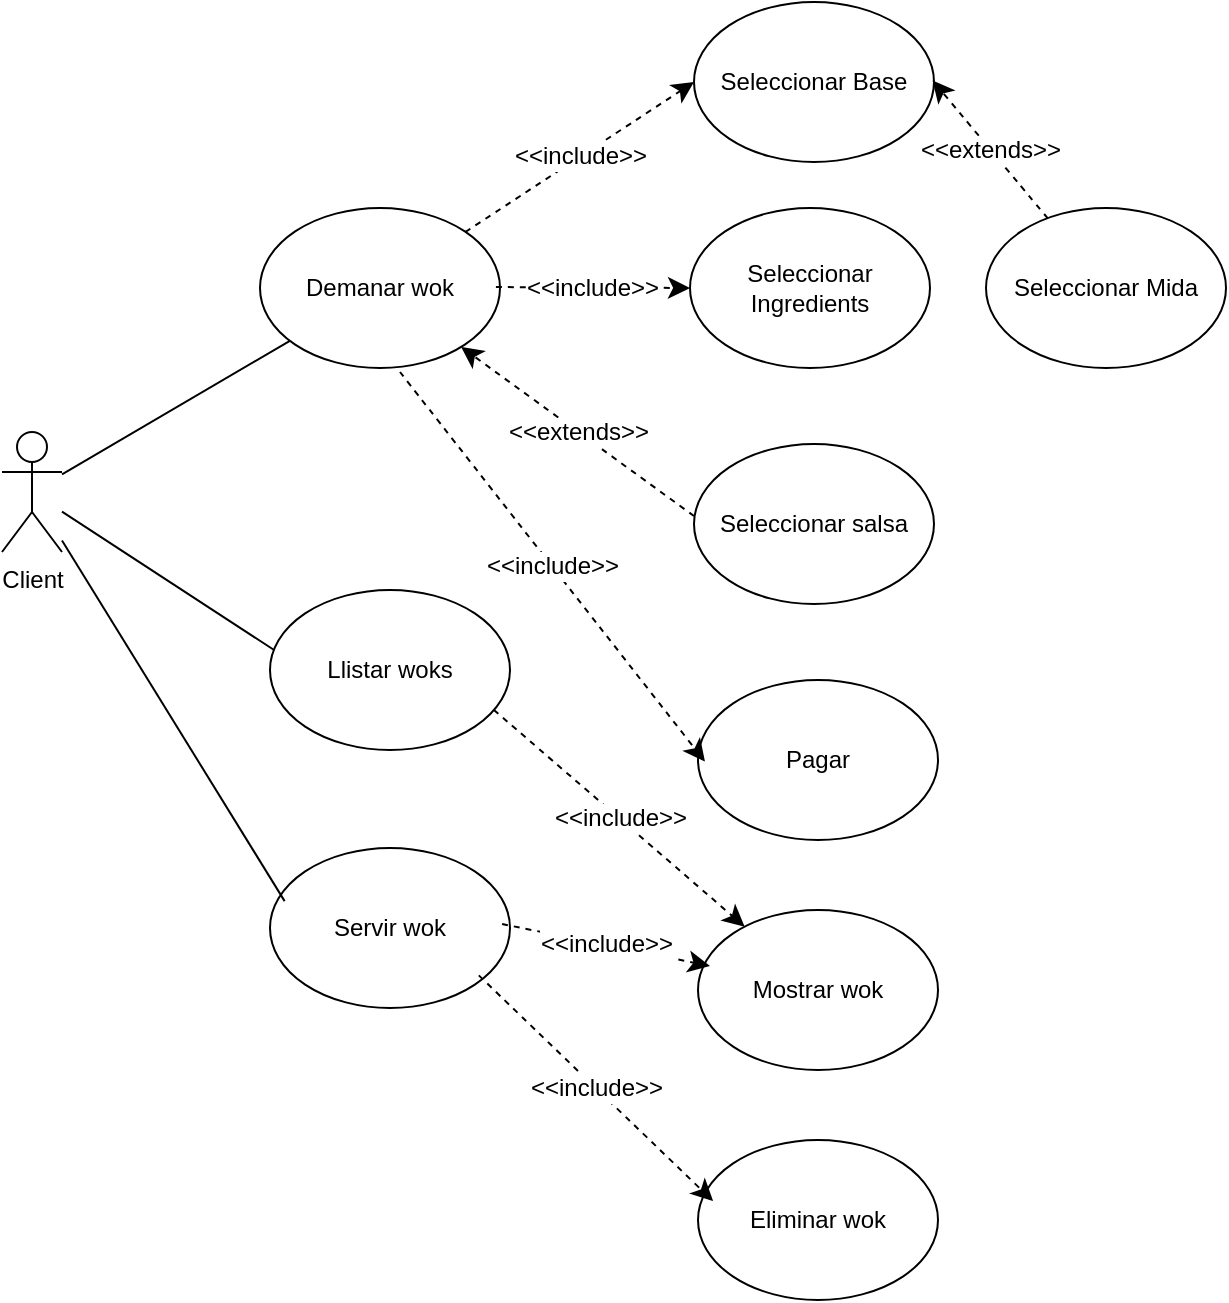 <mxfile version="26.1.3" pages="5">
  <diagram name="Casos d&#39;us" id="arqYNVRsdmN55KRWr9mR">
    <mxGraphModel dx="1814" dy="694" grid="0" gridSize="10" guides="1" tooltips="1" connect="0" arrows="0" fold="1" page="0" pageScale="1" pageWidth="827" pageHeight="1169" math="0" shadow="0">
      <root>
        <mxCell id="0" />
        <mxCell id="1" parent="0" />
        <mxCell id="YSeSysSBHeoG9AmzfaYb-1" value="Client" style="shape=umlActor;verticalLabelPosition=bottom;verticalAlign=top;html=1;outlineConnect=0;" parent="1" vertex="1">
          <mxGeometry x="-231" y="240" width="30" height="60" as="geometry" />
        </mxCell>
        <mxCell id="YSeSysSBHeoG9AmzfaYb-6" value="&amp;lt;&amp;lt;include&amp;gt;&amp;gt;" style="edgeStyle=none;curved=1;rounded=0;orthogonalLoop=1;jettySize=auto;html=1;entryX=0;entryY=0.5;entryDx=0;entryDy=0;fontSize=12;startSize=8;endSize=8;dashed=1;" parent="1" source="YSeSysSBHeoG9AmzfaYb-2" target="YSeSysSBHeoG9AmzfaYb-5" edge="1">
          <mxGeometry relative="1" as="geometry" />
        </mxCell>
        <mxCell id="YSeSysSBHeoG9AmzfaYb-2" value="Demanar wok" style="ellipse;whiteSpace=wrap;html=1;" parent="1" vertex="1">
          <mxGeometry x="-102" y="128" width="120" height="80" as="geometry" />
        </mxCell>
        <mxCell id="YSeSysSBHeoG9AmzfaYb-4" value="" style="endArrow=none;html=1;rounded=0;fontSize=12;startSize=8;endSize=8;curved=1;" parent="1" source="YSeSysSBHeoG9AmzfaYb-1" target="YSeSysSBHeoG9AmzfaYb-2" edge="1">
          <mxGeometry width="50" height="50" relative="1" as="geometry">
            <mxPoint x="60" y="240" as="sourcePoint" />
            <mxPoint x="110" y="190" as="targetPoint" />
          </mxGeometry>
        </mxCell>
        <mxCell id="YSeSysSBHeoG9AmzfaYb-5" value="Seleccionar Base" style="ellipse;whiteSpace=wrap;html=1;" parent="1" vertex="1">
          <mxGeometry x="115" y="25" width="120" height="80" as="geometry" />
        </mxCell>
        <mxCell id="YSeSysSBHeoG9AmzfaYb-8" value="Seleccionar Ingredients" style="ellipse;whiteSpace=wrap;html=1;" parent="1" vertex="1">
          <mxGeometry x="113" y="128" width="120" height="80" as="geometry" />
        </mxCell>
        <mxCell id="YSeSysSBHeoG9AmzfaYb-9" value="Seleccionar Mida" style="ellipse;whiteSpace=wrap;html=1;" parent="1" vertex="1">
          <mxGeometry x="261" y="128" width="120" height="80" as="geometry" />
        </mxCell>
        <mxCell id="YSeSysSBHeoG9AmzfaYb-10" value="&amp;lt;&amp;lt;extends&amp;gt;&amp;gt;" style="edgeStyle=none;curved=1;rounded=0;orthogonalLoop=1;jettySize=auto;html=1;entryX=0.994;entryY=0.49;entryDx=0;entryDy=0;fontSize=12;startSize=8;endSize=8;dashed=1;entryPerimeter=0;" parent="1" source="YSeSysSBHeoG9AmzfaYb-9" target="YSeSysSBHeoG9AmzfaYb-5" edge="1">
          <mxGeometry relative="1" as="geometry">
            <mxPoint x="11" y="150" as="sourcePoint" />
            <mxPoint x="125" y="75" as="targetPoint" />
          </mxGeometry>
        </mxCell>
        <mxCell id="YSeSysSBHeoG9AmzfaYb-11" value="&amp;lt;&amp;lt;include&amp;gt;&amp;gt;" style="edgeStyle=none;curved=1;rounded=0;orthogonalLoop=1;jettySize=auto;html=1;fontSize=12;startSize=8;endSize=8;dashed=1;exitX=0.983;exitY=0.494;exitDx=0;exitDy=0;exitPerimeter=0;" parent="1" source="YSeSysSBHeoG9AmzfaYb-2" target="YSeSysSBHeoG9AmzfaYb-8" edge="1">
          <mxGeometry relative="1" as="geometry">
            <mxPoint x="11" y="150" as="sourcePoint" />
            <mxPoint x="125" y="75" as="targetPoint" />
          </mxGeometry>
        </mxCell>
        <mxCell id="YSeSysSBHeoG9AmzfaYb-12" value="Seleccionar salsa" style="ellipse;whiteSpace=wrap;html=1;" parent="1" vertex="1">
          <mxGeometry x="115" y="246" width="120" height="80" as="geometry" />
        </mxCell>
        <mxCell id="YSeSysSBHeoG9AmzfaYb-13" value="&amp;lt;&amp;lt;extends&amp;gt;&amp;gt;" style="edgeStyle=none;curved=1;rounded=0;orthogonalLoop=1;jettySize=auto;html=1;fontSize=12;startSize=8;endSize=8;dashed=1;" parent="1" target="YSeSysSBHeoG9AmzfaYb-2" edge="1">
          <mxGeometry relative="1" as="geometry">
            <mxPoint x="115" y="282" as="sourcePoint" />
            <mxPoint x="57" y="213" as="targetPoint" />
          </mxGeometry>
        </mxCell>
        <mxCell id="YSeSysSBHeoG9AmzfaYb-14" value="Pagar" style="ellipse;whiteSpace=wrap;html=1;" parent="1" vertex="1">
          <mxGeometry x="117" y="364" width="120" height="80" as="geometry" />
        </mxCell>
        <mxCell id="YSeSysSBHeoG9AmzfaYb-15" value="&amp;lt;&amp;lt;include&amp;gt;&amp;gt;" style="edgeStyle=none;curved=1;rounded=0;orthogonalLoop=1;jettySize=auto;html=1;fontSize=12;startSize=8;endSize=8;dashed=1;entryX=0.029;entryY=0.51;entryDx=0;entryDy=0;entryPerimeter=0;" parent="1" target="YSeSysSBHeoG9AmzfaYb-14" edge="1">
          <mxGeometry relative="1" as="geometry">
            <mxPoint x="-32" y="210" as="sourcePoint" />
            <mxPoint x="123" y="178" as="targetPoint" />
          </mxGeometry>
        </mxCell>
        <mxCell id="GNhku29HHuMFtfxTcAK1-1" value="Llistar woks" style="ellipse;whiteSpace=wrap;html=1;" vertex="1" parent="1">
          <mxGeometry x="-97" y="319" width="120" height="80" as="geometry" />
        </mxCell>
        <mxCell id="GNhku29HHuMFtfxTcAK1-2" value="" style="endArrow=none;html=1;rounded=0;fontSize=12;startSize=8;endSize=8;curved=1;entryX=0.017;entryY=0.375;entryDx=0;entryDy=0;entryPerimeter=0;" edge="1" parent="1" source="YSeSysSBHeoG9AmzfaYb-1" target="GNhku29HHuMFtfxTcAK1-1">
          <mxGeometry width="50" height="50" relative="1" as="geometry">
            <mxPoint x="-195" y="287" as="sourcePoint" />
            <mxPoint x="-71" y="209" as="targetPoint" />
          </mxGeometry>
        </mxCell>
        <mxCell id="GNhku29HHuMFtfxTcAK1-3" value="Servir wok" style="ellipse;whiteSpace=wrap;html=1;" vertex="1" parent="1">
          <mxGeometry x="-97" y="448" width="120" height="80" as="geometry" />
        </mxCell>
        <mxCell id="GNhku29HHuMFtfxTcAK1-4" value="Mostrar wok" style="ellipse;whiteSpace=wrap;html=1;" vertex="1" parent="1">
          <mxGeometry x="117" y="479" width="120" height="80" as="geometry" />
        </mxCell>
        <mxCell id="GNhku29HHuMFtfxTcAK1-5" value="&amp;lt;&amp;lt;include&amp;gt;&amp;gt;" style="edgeStyle=none;curved=1;rounded=0;orthogonalLoop=1;jettySize=auto;html=1;fontSize=12;startSize=8;endSize=8;dashed=1;exitX=0.933;exitY=0.75;exitDx=0;exitDy=0;exitPerimeter=0;" edge="1" parent="1" source="GNhku29HHuMFtfxTcAK1-1" target="GNhku29HHuMFtfxTcAK1-4">
          <mxGeometry relative="1" as="geometry">
            <mxPoint x="-22" y="220" as="sourcePoint" />
            <mxPoint x="128" y="405" as="targetPoint" />
          </mxGeometry>
        </mxCell>
        <mxCell id="GNhku29HHuMFtfxTcAK1-6" value="&amp;lt;&amp;lt;include&amp;gt;&amp;gt;" style="edgeStyle=none;curved=1;rounded=0;orthogonalLoop=1;jettySize=auto;html=1;fontSize=12;startSize=8;endSize=8;dashed=1;exitX=0.967;exitY=0.475;exitDx=0;exitDy=0;exitPerimeter=0;entryX=0.05;entryY=0.35;entryDx=0;entryDy=0;entryPerimeter=0;" edge="1" parent="1" source="GNhku29HHuMFtfxTcAK1-3" target="GNhku29HHuMFtfxTcAK1-4">
          <mxGeometry relative="1" as="geometry">
            <mxPoint x="25" y="389" as="sourcePoint" />
            <mxPoint x="148" y="503" as="targetPoint" />
          </mxGeometry>
        </mxCell>
        <mxCell id="GNhku29HHuMFtfxTcAK1-8" value="Eliminar wok" style="ellipse;whiteSpace=wrap;html=1;" vertex="1" parent="1">
          <mxGeometry x="117" y="594" width="120" height="80" as="geometry" />
        </mxCell>
        <mxCell id="GNhku29HHuMFtfxTcAK1-9" value="" style="endArrow=none;html=1;rounded=0;fontSize=12;startSize=8;endSize=8;curved=1;entryX=0.061;entryY=0.332;entryDx=0;entryDy=0;entryPerimeter=0;" edge="1" parent="1" source="YSeSysSBHeoG9AmzfaYb-1" target="GNhku29HHuMFtfxTcAK1-3">
          <mxGeometry width="50" height="50" relative="1" as="geometry">
            <mxPoint x="-188" y="287" as="sourcePoint" />
            <mxPoint x="-85" y="359" as="targetPoint" />
          </mxGeometry>
        </mxCell>
        <mxCell id="GNhku29HHuMFtfxTcAK1-10" value="&amp;lt;&amp;lt;include&amp;gt;&amp;gt;" style="edgeStyle=none;curved=1;rounded=0;orthogonalLoop=1;jettySize=auto;html=1;fontSize=12;startSize=8;endSize=8;dashed=1;exitX=0.87;exitY=0.796;exitDx=0;exitDy=0;exitPerimeter=0;entryX=0.063;entryY=0.382;entryDx=0;entryDy=0;entryPerimeter=0;" edge="1" parent="1" source="GNhku29HHuMFtfxTcAK1-3" target="GNhku29HHuMFtfxTcAK1-8">
          <mxGeometry relative="1" as="geometry">
            <mxPoint x="29" y="496" as="sourcePoint" />
            <mxPoint x="133" y="517" as="targetPoint" />
          </mxGeometry>
        </mxCell>
      </root>
    </mxGraphModel>
  </diagram>
  <diagram id="ZArzG-WrpjdUONaZltJJ" name="Activitat">
    <mxGraphModel dx="927" dy="486" grid="0" gridSize="10" guides="1" tooltips="1" connect="1" arrows="1" fold="1" page="0" pageScale="1" pageWidth="827" pageHeight="1169" math="0" shadow="0">
      <root>
        <mxCell id="0" />
        <mxCell id="1" parent="0" />
        <mxCell id="lJ8b917pQh9z4Z20zWEU-3" value="" style="ellipse;html=1;shape=endState;fillColor=#000000;strokeColor=#ff0000;" vertex="1" parent="1">
          <mxGeometry x="-39" y="643" width="30" height="30" as="geometry" />
        </mxCell>
        <mxCell id="lJ8b917pQh9z4Z20zWEU-13" value="Sistema" style="shape=umlActor;verticalLabelPosition=bottom;verticalAlign=top;html=1;" vertex="1" parent="1">
          <mxGeometry x="-44" y="194" width="30" height="60" as="geometry" />
        </mxCell>
        <mxCell id="lJ8b917pQh9z4Z20zWEU-15" style="edgeStyle=none;curved=1;rounded=0;orthogonalLoop=1;jettySize=auto;html=1;fontSize=12;startSize=8;endSize=8;endArrow=none;startFill=0;dashed=1;" edge="1" parent="1" target="lJ8b917pQh9z4Z20zWEU-24">
          <mxGeometry relative="1" as="geometry">
            <mxPoint x="-26" y="278" as="targetPoint" />
            <mxPoint x="-26" y="641" as="sourcePoint" />
          </mxGeometry>
        </mxCell>
        <mxCell id="lJ8b917pQh9z4Z20zWEU-20" value="Client" style="shape=umlActor;verticalLabelPosition=bottom;verticalAlign=top;html=1;" vertex="1" parent="1">
          <mxGeometry x="226" y="196" width="30" height="60" as="geometry" />
        </mxCell>
        <mxCell id="lJ8b917pQh9z4Z20zWEU-21" style="edgeStyle=none;curved=1;rounded=0;orthogonalLoop=1;jettySize=auto;html=1;fontSize=12;startSize=8;endSize=8;endArrow=none;startFill=0;dashed=1;" edge="1" parent="1">
          <mxGeometry relative="1" as="geometry">
            <mxPoint x="244" y="280" as="targetPoint" />
            <mxPoint x="244" y="643" as="sourcePoint" />
          </mxGeometry>
        </mxCell>
        <mxCell id="lJ8b917pQh9z4Z20zWEU-24" value="" style="ellipse;html=1;shape=startState;fillColor=#000000;strokeColor=#ff0000;" vertex="1" parent="1">
          <mxGeometry x="-41" y="273" width="30" height="30" as="geometry" />
        </mxCell>
        <mxCell id="lJ8b917pQh9z4Z20zWEU-25" value="" style="edgeStyle=orthogonalEdgeStyle;html=1;verticalAlign=bottom;endArrow=open;endSize=8;strokeColor=#ff0000;rounded=0;fontSize=12;curved=1;" edge="1" source="lJ8b917pQh9z4Z20zWEU-24" parent="1">
          <mxGeometry relative="1" as="geometry">
            <mxPoint x="-26" y="353" as="targetPoint" />
          </mxGeometry>
        </mxCell>
        <mxCell id="lJ8b917pQh9z4Z20zWEU-26" value="Mostrar&amp;nbsp;&lt;div&gt;Bases disponibles&lt;/div&gt;" style="rounded=1;whiteSpace=wrap;html=1;arcSize=40;fontColor=#000000;fillColor=#ffffc0;strokeColor=#ff0000;" vertex="1" parent="1">
          <mxGeometry x="-86" y="355" width="120" height="40" as="geometry" />
        </mxCell>
        <mxCell id="lJ8b917pQh9z4Z20zWEU-27" value="" style="edgeStyle=orthogonalEdgeStyle;html=1;verticalAlign=bottom;endArrow=open;endSize=8;strokeColor=#ff0000;rounded=0;fontSize=12;curved=1;entryX=0;entryY=0.5;entryDx=0;entryDy=0;" edge="1" parent="1" target="lJ8b917pQh9z4Z20zWEU-29">
          <mxGeometry relative="1" as="geometry">
            <mxPoint x="184" y="371" as="targetPoint" />
            <mxPoint x="34" y="375" as="sourcePoint" />
          </mxGeometry>
        </mxCell>
        <mxCell id="lJ8b917pQh9z4Z20zWEU-29" value="Escollir Base" style="rounded=1;whiteSpace=wrap;html=1;arcSize=40;fontColor=#000000;fillColor=#ffffc0;strokeColor=#ff0000;" vertex="1" parent="1">
          <mxGeometry x="184" y="356" width="120" height="40" as="geometry" />
        </mxCell>
        <mxCell id="lJ8b917pQh9z4Z20zWEU-30" value="" style="edgeStyle=orthogonalEdgeStyle;html=1;verticalAlign=bottom;endArrow=open;endSize=8;strokeColor=#ff0000;rounded=0;fontSize=12;curved=1;" edge="1" source="lJ8b917pQh9z4Z20zWEU-29" parent="1" target="lJ8b917pQh9z4Z20zWEU-31">
          <mxGeometry relative="1" as="geometry">
            <mxPoint x="244" y="451" as="targetPoint" />
            <Array as="points">
              <mxPoint x="244" y="424" />
              <mxPoint x="-26" y="424" />
            </Array>
          </mxGeometry>
        </mxCell>
        <mxCell id="lJ8b917pQh9z4Z20zWEU-31" value="Mostrar llista d&#39;ingredinets" style="rounded=1;whiteSpace=wrap;html=1;arcSize=40;fontColor=#000000;fillColor=#ffffc0;strokeColor=#ff0000;" vertex="1" parent="1">
          <mxGeometry x="-86" y="451" width="120" height="40" as="geometry" />
        </mxCell>
        <mxCell id="lJ8b917pQh9z4Z20zWEU-32" value="" style="edgeStyle=orthogonalEdgeStyle;html=1;verticalAlign=bottom;endArrow=open;endSize=8;strokeColor=#ff0000;rounded=0;fontSize=12;curved=1;entryX=0;entryY=0.5;entryDx=0;entryDy=0;" edge="1" parent="1" target="lJ8b917pQh9z4Z20zWEU-33">
          <mxGeometry relative="1" as="geometry">
            <mxPoint x="184" y="467" as="targetPoint" />
            <mxPoint x="34" y="471" as="sourcePoint" />
          </mxGeometry>
        </mxCell>
        <mxCell id="lJ8b917pQh9z4Z20zWEU-33" value="Escollir Ingredients" style="rounded=1;whiteSpace=wrap;html=1;arcSize=40;fontColor=#000000;fillColor=#ffffc0;strokeColor=#ff0000;" vertex="1" parent="1">
          <mxGeometry x="184" y="452" width="120" height="40" as="geometry" />
        </mxCell>
        <mxCell id="lJ8b917pQh9z4Z20zWEU-34" value="" style="edgeStyle=orthogonalEdgeStyle;html=1;verticalAlign=bottom;endArrow=open;endSize=8;strokeColor=#ff0000;rounded=0;fontSize=12;curved=1;entryX=0.5;entryY=0;entryDx=0;entryDy=0;" edge="1" parent="1" source="lJ8b917pQh9z4Z20zWEU-33" target="lJ8b917pQh9z4Z20zWEU-35">
          <mxGeometry relative="1" as="geometry">
            <mxPoint x="244" y="547" as="targetPoint" />
            <Array as="points">
              <mxPoint x="244" y="517" />
              <mxPoint x="-26" y="517" />
            </Array>
          </mxGeometry>
        </mxCell>
        <mxCell id="lJ8b917pQh9z4Z20zWEU-35" value="Mostrar salses disponibles" style="rounded=1;whiteSpace=wrap;html=1;arcSize=40;fontColor=#000000;fillColor=#ffffc0;strokeColor=#ff0000;" vertex="1" parent="1">
          <mxGeometry x="-86" y="545" width="120" height="40" as="geometry" />
        </mxCell>
        <mxCell id="lJ8b917pQh9z4Z20zWEU-36" value="" style="edgeStyle=orthogonalEdgeStyle;html=1;verticalAlign=bottom;endArrow=open;endSize=8;strokeColor=#ff0000;rounded=0;fontSize=12;curved=1;entryX=0;entryY=0.5;entryDx=0;entryDy=0;" edge="1" parent="1" target="lJ8b917pQh9z4Z20zWEU-37">
          <mxGeometry relative="1" as="geometry">
            <mxPoint x="184" y="561" as="targetPoint" />
            <mxPoint x="34" y="565" as="sourcePoint" />
          </mxGeometry>
        </mxCell>
        <mxCell id="lJ8b917pQh9z4Z20zWEU-37" value="Escollir Salsa" style="rounded=1;whiteSpace=wrap;html=1;arcSize=40;fontColor=#000000;fillColor=#ffffc0;strokeColor=#ff0000;" vertex="1" parent="1">
          <mxGeometry x="184" y="546" width="120" height="40" as="geometry" />
        </mxCell>
        <mxCell id="lJ8b917pQh9z4Z20zWEU-38" value="" style="edgeStyle=orthogonalEdgeStyle;html=1;verticalAlign=bottom;endArrow=open;endSize=8;strokeColor=#ff0000;rounded=0;fontSize=12;curved=1;entryX=0.5;entryY=0;entryDx=0;entryDy=0;" edge="1" parent="1" source="lJ8b917pQh9z4Z20zWEU-37" target="lJ8b917pQh9z4Z20zWEU-3">
          <mxGeometry relative="1" as="geometry">
            <mxPoint x="244" y="641" as="targetPoint" />
            <Array as="points">
              <mxPoint x="244" y="602" />
              <mxPoint x="-24" y="602" />
            </Array>
          </mxGeometry>
        </mxCell>
      </root>
    </mxGraphModel>
  </diagram>
  <diagram id="gKTy6TYPIevd3h0nGOxK" name="Activitat_escollit_ingredients">
    <mxGraphModel dx="927" dy="486" grid="0" gridSize="10" guides="1" tooltips="1" connect="1" arrows="1" fold="1" page="0" pageScale="1" pageWidth="827" pageHeight="1169" math="0" shadow="0">
      <root>
        <mxCell id="0" />
        <mxCell id="1" parent="0" />
        <mxCell id="vU_cPZgDDVBzD0n7tYqo-1" value="" style="ellipse;html=1;shape=endState;fillColor=#000000;strokeColor=#ff0000;" vertex="1" parent="1">
          <mxGeometry x="-41" y="528" width="30" height="30" as="geometry" />
        </mxCell>
        <mxCell id="vU_cPZgDDVBzD0n7tYqo-2" value="Sistema" style="shape=umlActor;verticalLabelPosition=bottom;verticalAlign=top;html=1;" vertex="1" parent="1">
          <mxGeometry x="-41" y="194" width="30" height="60" as="geometry" />
        </mxCell>
        <mxCell id="vU_cPZgDDVBzD0n7tYqo-3" style="edgeStyle=none;curved=1;rounded=0;orthogonalLoop=1;jettySize=auto;html=1;fontSize=12;startSize=8;endSize=8;endArrow=none;startFill=0;dashed=1;" edge="1" parent="1" target="vU_cPZgDDVBzD0n7tYqo-2">
          <mxGeometry relative="1" as="geometry">
            <mxPoint x="-26" y="303" as="targetPoint" />
            <mxPoint x="-26" y="641" as="sourcePoint" />
          </mxGeometry>
        </mxCell>
        <mxCell id="vU_cPZgDDVBzD0n7tYqo-4" value="Client" style="shape=umlActor;verticalLabelPosition=bottom;verticalAlign=top;html=1;" vertex="1" parent="1">
          <mxGeometry x="226" y="189" width="30" height="60" as="geometry" />
        </mxCell>
        <mxCell id="vU_cPZgDDVBzD0n7tYqo-5" style="edgeStyle=none;curved=1;rounded=0;orthogonalLoop=1;jettySize=auto;html=1;fontSize=12;startSize=8;endSize=8;endArrow=none;startFill=0;dashed=1;" edge="1" parent="1" target="vU_cPZgDDVBzD0n7tYqo-20">
          <mxGeometry relative="1" as="geometry">
            <mxPoint x="244" y="280" as="targetPoint" />
            <mxPoint x="244" y="643" as="sourcePoint" />
          </mxGeometry>
        </mxCell>
        <mxCell id="vU_cPZgDDVBzD0n7tYqo-18" value="Afegir Ingredient&amp;nbsp;&lt;div&gt;a la llista&lt;/div&gt;" style="rounded=1;whiteSpace=wrap;html=1;arcSize=40;fontColor=#000000;fillColor=#ffffc0;strokeColor=#ff0000;" vertex="1" parent="1">
          <mxGeometry x="-84" y="399" width="120" height="40" as="geometry" />
        </mxCell>
        <mxCell id="vU_cPZgDDVBzD0n7tYqo-20" value="" style="ellipse;html=1;shape=startState;fillColor=#000000;strokeColor=#ff0000;" vertex="1" parent="1">
          <mxGeometry x="229" y="265" width="30" height="30" as="geometry" />
        </mxCell>
        <mxCell id="vU_cPZgDDVBzD0n7tYqo-21" value="" style="edgeStyle=orthogonalEdgeStyle;html=1;verticalAlign=bottom;endArrow=open;endSize=8;strokeColor=#ff0000;rounded=0;fontSize=12;curved=1;" edge="1" source="vU_cPZgDDVBzD0n7tYqo-20" parent="1">
          <mxGeometry relative="1" as="geometry">
            <mxPoint x="244" y="355" as="targetPoint" />
          </mxGeometry>
        </mxCell>
        <mxCell id="vU_cPZgDDVBzD0n7tYqo-22" value="Selecciona&lt;br&gt;Ingredient" style="rhombus;whiteSpace=wrap;html=1;fontColor=#000000;fillColor=#ffffc0;strokeColor=#ff0000;" vertex="1" parent="1">
          <mxGeometry x="205" y="357" width="80" height="40" as="geometry" />
        </mxCell>
        <mxCell id="vU_cPZgDDVBzD0n7tYqo-23" value="no" style="edgeStyle=orthogonalEdgeStyle;html=1;align=left;verticalAlign=bottom;endArrow=open;endSize=8;strokeColor=#ff0000;rounded=0;fontSize=12;curved=1;" edge="1" source="vU_cPZgDDVBzD0n7tYqo-22" parent="1">
          <mxGeometry x="-0.717" y="-28" relative="1" as="geometry">
            <mxPoint x="-24" y="529" as="targetPoint" />
            <Array as="points">
              <mxPoint x="245" y="472" />
              <mxPoint x="-23" y="472" />
            </Array>
            <mxPoint as="offset" />
          </mxGeometry>
        </mxCell>
        <mxCell id="vU_cPZgDDVBzD0n7tYqo-28" value="si" style="edgeStyle=orthogonalEdgeStyle;html=1;verticalAlign=bottom;endArrow=open;endSize=8;strokeColor=#ff0000;rounded=0;fontSize=12;curved=1;entryX=1;entryY=0.5;entryDx=0;entryDy=0;exitX=0;exitY=0.5;exitDx=0;exitDy=0;" edge="1" parent="1" source="vU_cPZgDDVBzD0n7tYqo-22" target="vU_cPZgDDVBzD0n7tYqo-18">
          <mxGeometry x="-0.772" y="27" relative="1" as="geometry">
            <mxPoint x="254" y="365" as="targetPoint" />
            <mxPoint x="254" y="305" as="sourcePoint" />
            <mxPoint as="offset" />
          </mxGeometry>
        </mxCell>
        <mxCell id="vU_cPZgDDVBzD0n7tYqo-30" value="" style="edgeStyle=orthogonalEdgeStyle;html=1;verticalAlign=bottom;endArrow=open;endSize=8;strokeColor=#ff0000;rounded=0;fontSize=12;curved=1;exitX=0.45;exitY=0.025;exitDx=0;exitDy=0;exitPerimeter=0;entryX=0.5;entryY=0;entryDx=0;entryDy=0;" edge="1" parent="1" source="vU_cPZgDDVBzD0n7tYqo-18" target="vU_cPZgDDVBzD0n7tYqo-22">
          <mxGeometry relative="1" as="geometry">
            <mxPoint x="254" y="365" as="targetPoint" />
            <mxPoint x="254" y="305" as="sourcePoint" />
            <Array as="points">
              <mxPoint x="-30" y="304" />
              <mxPoint x="245" y="304" />
            </Array>
          </mxGeometry>
        </mxCell>
      </root>
    </mxGraphModel>
  </diagram>
  <diagram name="Activitat_escollit_base" id="3-ZK1Ikzw6pdYwC5xl_6">
    <mxGraphModel dx="927" dy="486" grid="0" gridSize="10" guides="1" tooltips="1" connect="1" arrows="1" fold="1" page="0" pageScale="1" pageWidth="827" pageHeight="1169" math="0" shadow="0">
      <root>
        <mxCell id="veHdaimfcFhRslQD9gQ6-0" />
        <mxCell id="veHdaimfcFhRslQD9gQ6-1" parent="veHdaimfcFhRslQD9gQ6-0" />
        <mxCell id="veHdaimfcFhRslQD9gQ6-2" value="" style="ellipse;html=1;shape=endState;fillColor=#000000;strokeColor=#ff0000;" vertex="1" parent="veHdaimfcFhRslQD9gQ6-1">
          <mxGeometry x="-41" y="528" width="30" height="30" as="geometry" />
        </mxCell>
        <mxCell id="veHdaimfcFhRslQD9gQ6-3" value="Sistema" style="shape=umlActor;verticalLabelPosition=bottom;verticalAlign=top;html=1;" vertex="1" parent="veHdaimfcFhRslQD9gQ6-1">
          <mxGeometry x="-41" y="194" width="30" height="60" as="geometry" />
        </mxCell>
        <mxCell id="veHdaimfcFhRslQD9gQ6-4" style="edgeStyle=none;curved=1;rounded=0;orthogonalLoop=1;jettySize=auto;html=1;fontSize=12;startSize=8;endSize=8;endArrow=none;startFill=0;dashed=1;" edge="1" parent="veHdaimfcFhRslQD9gQ6-1" target="veHdaimfcFhRslQD9gQ6-3">
          <mxGeometry relative="1" as="geometry">
            <mxPoint x="-26" y="303" as="targetPoint" />
            <mxPoint x="-26" y="641" as="sourcePoint" />
          </mxGeometry>
        </mxCell>
        <mxCell id="veHdaimfcFhRslQD9gQ6-5" value="Client" style="shape=umlActor;verticalLabelPosition=bottom;verticalAlign=top;html=1;" vertex="1" parent="veHdaimfcFhRslQD9gQ6-1">
          <mxGeometry x="226" y="189" width="30" height="60" as="geometry" />
        </mxCell>
        <mxCell id="veHdaimfcFhRslQD9gQ6-6" style="edgeStyle=none;curved=1;rounded=0;orthogonalLoop=1;jettySize=auto;html=1;fontSize=12;startSize=8;endSize=8;endArrow=none;startFill=0;dashed=1;" edge="1" parent="veHdaimfcFhRslQD9gQ6-1" target="veHdaimfcFhRslQD9gQ6-8" source="JamypKrl2CPIVMXvY0nw-0">
          <mxGeometry relative="1" as="geometry">
            <mxPoint x="244" y="280" as="targetPoint" />
            <mxPoint x="244" y="643" as="sourcePoint" />
          </mxGeometry>
        </mxCell>
        <mxCell id="veHdaimfcFhRslQD9gQ6-8" value="" style="ellipse;html=1;shape=startState;fillColor=#000000;strokeColor=#ff0000;" vertex="1" parent="veHdaimfcFhRslQD9gQ6-1">
          <mxGeometry x="229" y="265" width="30" height="30" as="geometry" />
        </mxCell>
        <mxCell id="veHdaimfcFhRslQD9gQ6-9" value="" style="edgeStyle=orthogonalEdgeStyle;html=1;verticalAlign=bottom;endArrow=open;endSize=8;strokeColor=#ff0000;rounded=0;fontSize=12;curved=1;" edge="1" parent="veHdaimfcFhRslQD9gQ6-1" source="veHdaimfcFhRslQD9gQ6-8">
          <mxGeometry relative="1" as="geometry">
            <mxPoint x="244" y="355" as="targetPoint" />
          </mxGeometry>
        </mxCell>
        <mxCell id="veHdaimfcFhRslQD9gQ6-12" value="" style="edgeStyle=orthogonalEdgeStyle;html=1;verticalAlign=bottom;endArrow=open;endSize=8;strokeColor=#ff0000;rounded=0;fontSize=12;curved=1;exitX=0;exitY=0.5;exitDx=0;exitDy=0;" edge="1" parent="veHdaimfcFhRslQD9gQ6-1" target="JamypKrl2CPIVMXvY0nw-3">
          <mxGeometry x="-0.722" y="46" relative="1" as="geometry">
            <mxPoint x="34" y="413" as="targetPoint" />
            <mxPoint x="205" y="377" as="sourcePoint" />
            <mxPoint as="offset" />
          </mxGeometry>
        </mxCell>
        <mxCell id="JamypKrl2CPIVMXvY0nw-1" value="" style="edgeStyle=none;curved=1;rounded=0;orthogonalLoop=1;jettySize=auto;html=1;fontSize=12;startSize=8;endSize=8;endArrow=none;startFill=0;dashed=1;" edge="1" parent="veHdaimfcFhRslQD9gQ6-1" target="JamypKrl2CPIVMXvY0nw-0">
          <mxGeometry relative="1" as="geometry">
            <mxPoint x="244" y="295" as="targetPoint" />
            <mxPoint x="244" y="643" as="sourcePoint" />
          </mxGeometry>
        </mxCell>
        <mxCell id="JamypKrl2CPIVMXvY0nw-0" value="Selecciona&amp;nbsp;&lt;div&gt;Base&lt;/div&gt;" style="rounded=1;whiteSpace=wrap;html=1;arcSize=40;fontColor=#000000;fillColor=#ffffc0;strokeColor=#ff0000;" vertex="1" parent="veHdaimfcFhRslQD9gQ6-1">
          <mxGeometry x="184" y="355" width="120" height="40" as="geometry" />
        </mxCell>
        <mxCell id="JamypKrl2CPIVMXvY0nw-3" value="Base amb mida configurable?" style="rhombus;whiteSpace=wrap;html=1;fontColor=#000000;fillColor=#ffffc0;strokeColor=#ff0000;" vertex="1" parent="veHdaimfcFhRslQD9gQ6-1">
          <mxGeometry x="-66" y="405" width="80" height="63" as="geometry" />
        </mxCell>
        <mxCell id="JamypKrl2CPIVMXvY0nw-5" value="si" style="edgeStyle=orthogonalEdgeStyle;html=1;align=left;verticalAlign=top;endArrow=open;endSize=8;strokeColor=#ff0000;rounded=0;fontSize=12;curved=1;entryX=0.5;entryY=0;entryDx=0;entryDy=0;" edge="1" source="JamypKrl2CPIVMXvY0nw-3" parent="veHdaimfcFhRslQD9gQ6-1" target="JamypKrl2CPIVMXvY0nw-6">
          <mxGeometry x="-0.742" y="27" relative="1" as="geometry">
            <mxPoint x="66" y="480" as="targetPoint" />
            <mxPoint y="1" as="offset" />
          </mxGeometry>
        </mxCell>
        <mxCell id="JamypKrl2CPIVMXvY0nw-6" value="Selecciona&amp;nbsp;&lt;div&gt;Mida&lt;/div&gt;" style="rounded=1;whiteSpace=wrap;html=1;arcSize=40;fontColor=#000000;fillColor=#ffffc0;strokeColor=#ff0000;" vertex="1" parent="veHdaimfcFhRslQD9gQ6-1">
          <mxGeometry x="184" y="462" width="120" height="40" as="geometry" />
        </mxCell>
        <mxCell id="JamypKrl2CPIVMXvY0nw-7" value="" style="edgeStyle=orthogonalEdgeStyle;html=1;verticalAlign=bottom;endArrow=open;endSize=8;strokeColor=#ff0000;rounded=0;fontSize=12;curved=1;exitX=0.5;exitY=1;exitDx=0;exitDy=0;" edge="1" parent="veHdaimfcFhRslQD9gQ6-1" source="JamypKrl2CPIVMXvY0nw-6">
          <mxGeometry x="-0.722" y="46" relative="1" as="geometry">
            <mxPoint x="-27" y="533" as="targetPoint" />
            <mxPoint x="215" y="387" as="sourcePoint" />
            <mxPoint as="offset" />
          </mxGeometry>
        </mxCell>
        <mxCell id="JamypKrl2CPIVMXvY0nw-8" value="no" style="edgeStyle=orthogonalEdgeStyle;html=1;align=left;verticalAlign=top;endArrow=open;endSize=8;strokeColor=#ff0000;rounded=0;fontSize=12;curved=1;entryX=0.5;entryY=0;entryDx=0;entryDy=0;exitX=0.5;exitY=1;exitDx=0;exitDy=0;" edge="1" parent="veHdaimfcFhRslQD9gQ6-1" source="JamypKrl2CPIVMXvY0nw-3" target="veHdaimfcFhRslQD9gQ6-2">
          <mxGeometry x="-1" relative="1" as="geometry">
            <mxPoint x="254" y="472" as="targetPoint" />
            <mxPoint x="24" y="447" as="sourcePoint" />
          </mxGeometry>
        </mxCell>
      </root>
    </mxGraphModel>
  </diagram>
  <diagram id="dD1Egee982cr3JR-6Lut" name="Classes Wok">
    <mxGraphModel dx="1565" dy="972" grid="0" gridSize="10" guides="1" tooltips="1" connect="1" arrows="1" fold="1" page="0" pageScale="1" pageWidth="827" pageHeight="1169" math="0" shadow="0">
      <root>
        <mxCell id="0" />
        <mxCell id="1" parent="0" />
        <mxCell id="IzK6tQ1ksCeUf50g00nP-1" value="&lt;i&gt;&amp;lt;abstract&amp;gt; Producte&lt;/i&gt;" style="swimlane;fontStyle=1;align=center;verticalAlign=top;childLayout=stackLayout;horizontal=1;startSize=26;horizontalStack=0;resizeParent=1;resizeParentMax=0;resizeLast=0;collapsible=1;marginBottom=0;whiteSpace=wrap;html=1;" vertex="1" parent="1">
          <mxGeometry x="173" y="-1" width="160" height="86" as="geometry" />
        </mxCell>
        <mxCell id="IzK6tQ1ksCeUf50g00nP-2" value="- descripcio: String" style="text;strokeColor=none;fillColor=none;align=left;verticalAlign=top;spacingLeft=4;spacingRight=4;overflow=hidden;rotatable=0;points=[[0,0.5],[1,0.5]];portConstraint=eastwest;whiteSpace=wrap;html=1;" vertex="1" parent="IzK6tQ1ksCeUf50g00nP-1">
          <mxGeometry y="26" width="160" height="26" as="geometry" />
        </mxCell>
        <mxCell id="IzK6tQ1ksCeUf50g00nP-5" value="- preu: double" style="text;strokeColor=none;fillColor=none;align=left;verticalAlign=top;spacingLeft=4;spacingRight=4;overflow=hidden;rotatable=0;points=[[0,0.5],[1,0.5]];portConstraint=eastwest;whiteSpace=wrap;html=1;" vertex="1" parent="IzK6tQ1ksCeUf50g00nP-1">
          <mxGeometry y="52" width="160" height="26" as="geometry" />
        </mxCell>
        <mxCell id="IzK6tQ1ksCeUf50g00nP-3" value="" style="line;strokeWidth=1;fillColor=none;align=left;verticalAlign=middle;spacingTop=-1;spacingLeft=3;spacingRight=3;rotatable=0;labelPosition=right;points=[];portConstraint=eastwest;strokeColor=inherit;" vertex="1" parent="IzK6tQ1ksCeUf50g00nP-1">
          <mxGeometry y="78" width="160" height="8" as="geometry" />
        </mxCell>
        <mxCell id="IzK6tQ1ksCeUf50g00nP-6" value="Base" style="swimlane;fontStyle=1;align=center;verticalAlign=top;childLayout=stackLayout;horizontal=1;startSize=26;horizontalStack=0;resizeParent=1;resizeParentMax=0;resizeLast=0;collapsible=1;marginBottom=0;whiteSpace=wrap;html=1;" vertex="1" parent="1">
          <mxGeometry x="-24" y="146" width="160" height="60" as="geometry" />
        </mxCell>
        <mxCell id="IzK6tQ1ksCeUf50g00nP-7" value="+ mida: MidaBase" style="text;strokeColor=none;fillColor=none;align=left;verticalAlign=top;spacingLeft=4;spacingRight=4;overflow=hidden;rotatable=0;points=[[0,0.5],[1,0.5]];portConstraint=eastwest;whiteSpace=wrap;html=1;" vertex="1" parent="IzK6tQ1ksCeUf50g00nP-6">
          <mxGeometry y="26" width="160" height="26" as="geometry" />
        </mxCell>
        <mxCell id="IzK6tQ1ksCeUf50g00nP-8" value="" style="line;strokeWidth=1;fillColor=none;align=left;verticalAlign=middle;spacingTop=-1;spacingLeft=3;spacingRight=3;rotatable=0;labelPosition=right;points=[];portConstraint=eastwest;strokeColor=inherit;" vertex="1" parent="IzK6tQ1ksCeUf50g00nP-6">
          <mxGeometry y="52" width="160" height="8" as="geometry" />
        </mxCell>
        <mxCell id="IzK6tQ1ksCeUf50g00nP-10" value="Salsa" style="swimlane;fontStyle=1;align=center;verticalAlign=top;childLayout=stackLayout;horizontal=1;startSize=26;horizontalStack=0;resizeParent=1;resizeParentMax=0;resizeLast=0;collapsible=1;marginBottom=0;whiteSpace=wrap;html=1;" vertex="1" parent="1">
          <mxGeometry x="173" y="146" width="160" height="34" as="geometry" />
        </mxCell>
        <mxCell id="IzK6tQ1ksCeUf50g00nP-12" value="" style="line;strokeWidth=1;fillColor=none;align=left;verticalAlign=middle;spacingTop=-1;spacingLeft=3;spacingRight=3;rotatable=0;labelPosition=right;points=[];portConstraint=eastwest;strokeColor=inherit;" vertex="1" parent="IzK6tQ1ksCeUf50g00nP-10">
          <mxGeometry y="26" width="160" height="8" as="geometry" />
        </mxCell>
        <mxCell id="IzK6tQ1ksCeUf50g00nP-13" value="Ingredient" style="swimlane;fontStyle=1;align=center;verticalAlign=top;childLayout=stackLayout;horizontal=1;startSize=26;horizontalStack=0;resizeParent=1;resizeParentMax=0;resizeLast=0;collapsible=1;marginBottom=0;whiteSpace=wrap;html=1;" vertex="1" parent="1">
          <mxGeometry x="388" y="146" width="160" height="34" as="geometry" />
        </mxCell>
        <mxCell id="IzK6tQ1ksCeUf50g00nP-15" value="" style="line;strokeWidth=1;fillColor=none;align=left;verticalAlign=middle;spacingTop=-1;spacingLeft=3;spacingRight=3;rotatable=0;labelPosition=right;points=[];portConstraint=eastwest;strokeColor=inherit;" vertex="1" parent="IzK6tQ1ksCeUf50g00nP-13">
          <mxGeometry y="26" width="160" height="8" as="geometry" />
        </mxCell>
        <mxCell id="IzK6tQ1ksCeUf50g00nP-17" value="" style="endArrow=block;endFill=0;endSize=12;html=1;rounded=0;fontSize=12;exitX=0.5;exitY=0;exitDx=0;exitDy=0;entryX=0.5;entryY=1;entryDx=0;entryDy=0;edgeStyle=orthogonalEdgeStyle;" edge="1" parent="1" source="IzK6tQ1ksCeUf50g00nP-6" target="IzK6tQ1ksCeUf50g00nP-1">
          <mxGeometry width="160" relative="1" as="geometry">
            <mxPoint x="240" y="200" as="sourcePoint" />
            <mxPoint x="400" y="200" as="targetPoint" />
          </mxGeometry>
        </mxCell>
        <mxCell id="IzK6tQ1ksCeUf50g00nP-18" value="" style="endArrow=none;endFill=0;endSize=12;html=1;rounded=0;fontSize=12;exitX=0.5;exitY=0;exitDx=0;exitDy=0;edgeStyle=orthogonalEdgeStyle;startFill=0;" edge="1" parent="1" source="IzK6tQ1ksCeUf50g00nP-10">
          <mxGeometry width="160" relative="1" as="geometry">
            <mxPoint x="66" y="156" as="sourcePoint" />
            <mxPoint x="253" y="115" as="targetPoint" />
          </mxGeometry>
        </mxCell>
        <mxCell id="IzK6tQ1ksCeUf50g00nP-21" value="" style="endArrow=none;endFill=0;endSize=12;html=1;rounded=0;fontSize=12;exitX=0.5;exitY=0;exitDx=0;exitDy=0;edgeStyle=orthogonalEdgeStyle;startFill=0;" edge="1" parent="1">
          <mxGeometry width="160" relative="1" as="geometry">
            <mxPoint x="468" y="149" as="sourcePoint" />
            <mxPoint x="253" y="115" as="targetPoint" />
            <Array as="points">
              <mxPoint x="468" y="115" />
            </Array>
          </mxGeometry>
        </mxCell>
        <mxCell id="IzK6tQ1ksCeUf50g00nP-28" value="n" style="edgeStyle=orthogonalEdgeStyle;rounded=0;orthogonalLoop=1;jettySize=auto;html=1;fontSize=12;startSize=8;endSize=8;entryX=1;entryY=0.5;entryDx=0;entryDy=0;" edge="1" parent="1" source="IzK6tQ1ksCeUf50g00nP-22" target="IzK6tQ1ksCeUf50g00nP-13">
          <mxGeometry x="0.281" y="-8" relative="1" as="geometry">
            <mxPoint as="offset" />
          </mxGeometry>
        </mxCell>
        <mxCell id="IzK6tQ1ksCeUf50g00nP-22" value="Wok" style="swimlane;fontStyle=1;align=center;verticalAlign=top;childLayout=stackLayout;horizontal=1;startSize=26;horizontalStack=0;resizeParent=1;resizeParentMax=0;resizeLast=0;collapsible=1;marginBottom=0;whiteSpace=wrap;html=1;" vertex="1" parent="1">
          <mxGeometry x="491" y="-41" width="160" height="60" as="geometry" />
        </mxCell>
        <mxCell id="IzK6tQ1ksCeUf50g00nP-24" value="" style="line;strokeWidth=1;fillColor=none;align=left;verticalAlign=middle;spacingTop=-1;spacingLeft=3;spacingRight=3;rotatable=0;labelPosition=right;points=[];portConstraint=eastwest;strokeColor=inherit;" vertex="1" parent="IzK6tQ1ksCeUf50g00nP-22">
          <mxGeometry y="26" width="160" height="8" as="geometry" />
        </mxCell>
        <mxCell id="IzK6tQ1ksCeUf50g00nP-25" value="+ calculaPreu(): void" style="text;strokeColor=none;fillColor=none;align=left;verticalAlign=top;spacingLeft=4;spacingRight=4;overflow=hidden;rotatable=0;points=[[0,0.5],[1,0.5]];portConstraint=eastwest;whiteSpace=wrap;html=1;" vertex="1" parent="IzK6tQ1ksCeUf50g00nP-22">
          <mxGeometry y="34" width="160" height="26" as="geometry" />
        </mxCell>
        <mxCell id="IzK6tQ1ksCeUf50g00nP-29" style="edgeStyle=orthogonalEdgeStyle;rounded=0;orthogonalLoop=1;jettySize=auto;html=1;fontSize=12;startSize=8;endSize=8;entryX=0.612;entryY=1.118;entryDx=0;entryDy=0;exitX=0.706;exitY=1.029;exitDx=0;exitDy=0;exitPerimeter=0;entryPerimeter=0;" edge="1" parent="1" source="IzK6tQ1ksCeUf50g00nP-25" target="IzK6tQ1ksCeUf50g00nP-12">
          <mxGeometry relative="1" as="geometry">
            <mxPoint x="581" y="29" as="sourcePoint" />
            <mxPoint x="558" y="173" as="targetPoint" />
            <Array as="points">
              <mxPoint x="604" y="226" />
              <mxPoint x="271" y="226" />
            </Array>
          </mxGeometry>
        </mxCell>
        <mxCell id="IzK6tQ1ksCeUf50g00nP-30" style="edgeStyle=orthogonalEdgeStyle;rounded=0;orthogonalLoop=1;jettySize=auto;html=1;fontSize=12;startSize=8;endSize=8;entryX=0.5;entryY=1;entryDx=0;entryDy=0;exitX=0.867;exitY=0.848;exitDx=0;exitDy=0;exitPerimeter=0;" edge="1" parent="1" source="IzK6tQ1ksCeUf50g00nP-25" target="IzK6tQ1ksCeUf50g00nP-6">
          <mxGeometry relative="1" as="geometry">
            <mxPoint x="614" y="30" as="sourcePoint" />
            <mxPoint x="281" y="191" as="targetPoint" />
            <Array as="points">
              <mxPoint x="630" y="273" />
              <mxPoint x="56" y="273" />
            </Array>
          </mxGeometry>
        </mxCell>
        <mxCell id="IzK6tQ1ksCeUf50g00nP-31" value="&lt;b&gt;&lt;i&gt;enum MidaBase&lt;/i&gt;&lt;/b&gt;" style="swimlane;fontStyle=0;childLayout=stackLayout;horizontal=1;startSize=26;fillColor=none;horizontalStack=0;resizeParent=1;resizeParentMax=0;resizeLast=0;collapsible=1;marginBottom=0;whiteSpace=wrap;html=1;" vertex="1" parent="1">
          <mxGeometry x="-73" y="-41" width="140" height="78" as="geometry" />
        </mxCell>
        <mxCell id="IzK6tQ1ksCeUf50g00nP-32" value="+ PETITA" style="text;strokeColor=none;fillColor=none;align=left;verticalAlign=top;spacingLeft=4;spacingRight=4;overflow=hidden;rotatable=0;points=[[0,0.5],[1,0.5]];portConstraint=eastwest;whiteSpace=wrap;html=1;" vertex="1" parent="IzK6tQ1ksCeUf50g00nP-31">
          <mxGeometry y="26" width="140" height="26" as="geometry" />
        </mxCell>
        <mxCell id="IzK6tQ1ksCeUf50g00nP-33" value="+ GRAN" style="text;strokeColor=none;fillColor=none;align=left;verticalAlign=top;spacingLeft=4;spacingRight=4;overflow=hidden;rotatable=0;points=[[0,0.5],[1,0.5]];portConstraint=eastwest;whiteSpace=wrap;html=1;" vertex="1" parent="IzK6tQ1ksCeUf50g00nP-31">
          <mxGeometry y="52" width="140" height="26" as="geometry" />
        </mxCell>
        <mxCell id="IzK6tQ1ksCeUf50g00nP-35" style="edgeStyle=orthogonalEdgeStyle;rounded=0;orthogonalLoop=1;jettySize=auto;html=1;fontSize=12;startSize=8;endSize=8;entryX=-0.003;entryY=0.07;entryDx=0;entryDy=0;entryPerimeter=0;" edge="1" parent="1" source="IzK6tQ1ksCeUf50g00nP-7" target="IzK6tQ1ksCeUf50g00nP-32">
          <mxGeometry relative="1" as="geometry">
            <mxPoint x="-109" y="112" as="targetPoint" />
            <Array as="points">
              <mxPoint x="-93" y="185" />
              <mxPoint x="-93" y="-13" />
            </Array>
          </mxGeometry>
        </mxCell>
      </root>
    </mxGraphModel>
  </diagram>
</mxfile>
